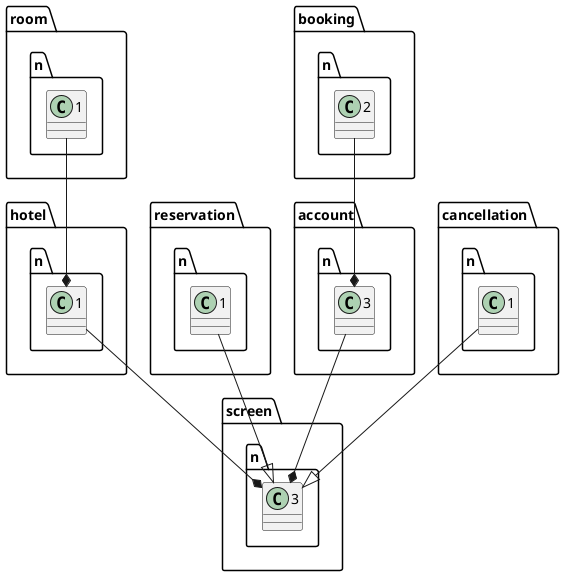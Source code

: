 @startuml
class screen.n.3{

}
class hotel.n.1{

}
class room.n.1{

}
class reservation.n.1{

}
class account.n.3{

}
class booking.n.2{

}
class cancellation.n.1{

}

account.n.3 --* screen.n.3
hotel.n.1 --* screen.n.3
reservation.n.1 --|> screen.n.3
cancellation.n.1 --|> screen.n.3
room.n.1 --* hotel.n.1  
booking.n.2 --* account.n.3
@enduml